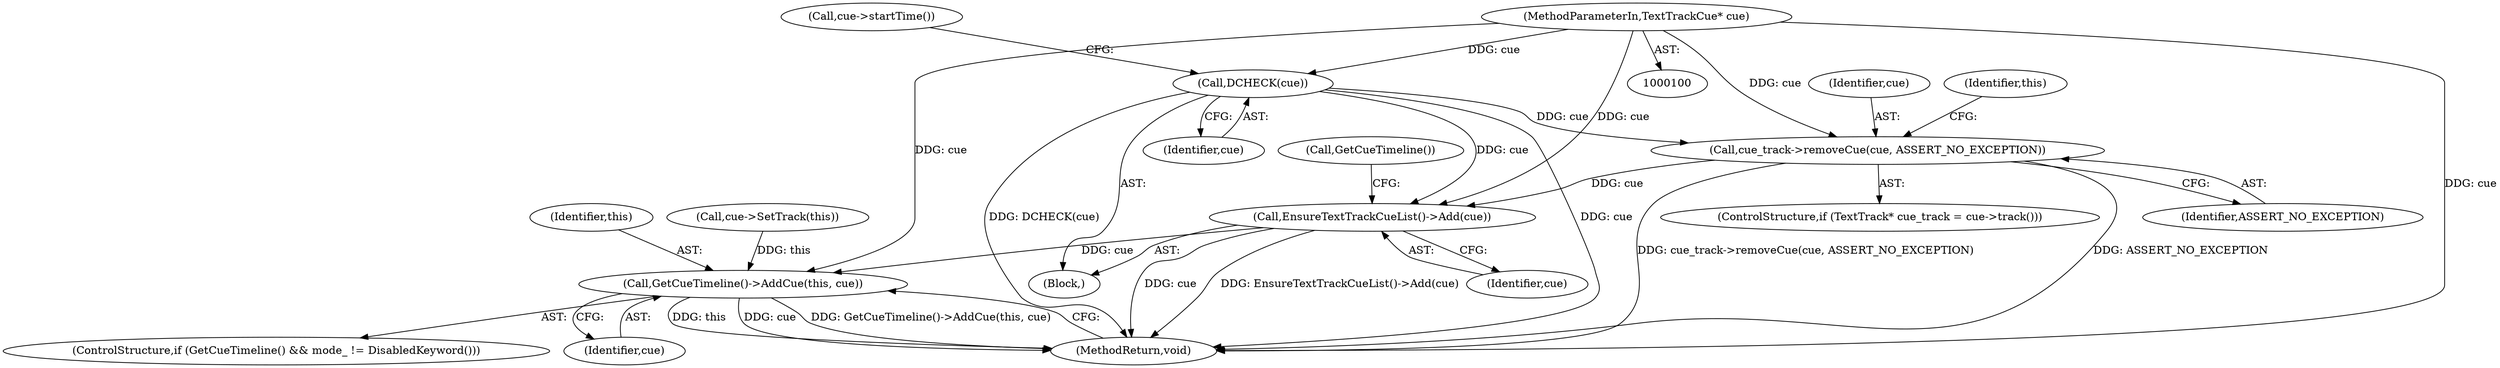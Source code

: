 digraph "0_Chrome_53f1c0f95e568d4b6b184904f98cfde2833c603c_0@API" {
"1000126" [label="(Call,cue_track->removeCue(cue, ASSERT_NO_EXCEPTION))"];
"1000103" [label="(Call,DCHECK(cue))"];
"1000101" [label="(MethodParameterIn,TextTrackCue* cue)"];
"1000131" [label="(Call,EnsureTextTrackCueList()->Add(cue))"];
"1000139" [label="(Call,GetCueTimeline()->AddCue(this, cue))"];
"1000139" [label="(Call,GetCueTimeline()->AddCue(this, cue))"];
"1000129" [label="(Call,cue->SetTrack(this))"];
"1000133" [label="(ControlStructure,if (GetCueTimeline() && mode_ != DisabledKeyword()))"];
"1000104" [label="(Identifier,cue)"];
"1000126" [label="(Call,cue_track->removeCue(cue, ASSERT_NO_EXCEPTION))"];
"1000131" [label="(Call,EnsureTextTrackCueList()->Add(cue))"];
"1000132" [label="(Identifier,cue)"];
"1000127" [label="(Identifier,cue)"];
"1000141" [label="(Identifier,cue)"];
"1000140" [label="(Identifier,this)"];
"1000128" [label="(Identifier,ASSERT_NO_EXCEPTION)"];
"1000135" [label="(Call,GetCueTimeline())"];
"1000120" [label="(ControlStructure,if (TextTrack* cue_track = cue->track()))"];
"1000103" [label="(Call,DCHECK(cue))"];
"1000142" [label="(MethodReturn,void)"];
"1000101" [label="(MethodParameterIn,TextTrackCue* cue)"];
"1000102" [label="(Block,)"];
"1000108" [label="(Call,cue->startTime())"];
"1000130" [label="(Identifier,this)"];
"1000126" -> "1000120"  [label="AST: "];
"1000126" -> "1000128"  [label="CFG: "];
"1000127" -> "1000126"  [label="AST: "];
"1000128" -> "1000126"  [label="AST: "];
"1000130" -> "1000126"  [label="CFG: "];
"1000126" -> "1000142"  [label="DDG: cue_track->removeCue(cue, ASSERT_NO_EXCEPTION)"];
"1000126" -> "1000142"  [label="DDG: ASSERT_NO_EXCEPTION"];
"1000103" -> "1000126"  [label="DDG: cue"];
"1000101" -> "1000126"  [label="DDG: cue"];
"1000126" -> "1000131"  [label="DDG: cue"];
"1000103" -> "1000102"  [label="AST: "];
"1000103" -> "1000104"  [label="CFG: "];
"1000104" -> "1000103"  [label="AST: "];
"1000108" -> "1000103"  [label="CFG: "];
"1000103" -> "1000142"  [label="DDG: cue"];
"1000103" -> "1000142"  [label="DDG: DCHECK(cue)"];
"1000101" -> "1000103"  [label="DDG: cue"];
"1000103" -> "1000131"  [label="DDG: cue"];
"1000101" -> "1000100"  [label="AST: "];
"1000101" -> "1000142"  [label="DDG: cue"];
"1000101" -> "1000131"  [label="DDG: cue"];
"1000101" -> "1000139"  [label="DDG: cue"];
"1000131" -> "1000102"  [label="AST: "];
"1000131" -> "1000132"  [label="CFG: "];
"1000132" -> "1000131"  [label="AST: "];
"1000135" -> "1000131"  [label="CFG: "];
"1000131" -> "1000142"  [label="DDG: cue"];
"1000131" -> "1000142"  [label="DDG: EnsureTextTrackCueList()->Add(cue)"];
"1000131" -> "1000139"  [label="DDG: cue"];
"1000139" -> "1000133"  [label="AST: "];
"1000139" -> "1000141"  [label="CFG: "];
"1000140" -> "1000139"  [label="AST: "];
"1000141" -> "1000139"  [label="AST: "];
"1000142" -> "1000139"  [label="CFG: "];
"1000139" -> "1000142"  [label="DDG: this"];
"1000139" -> "1000142"  [label="DDG: cue"];
"1000139" -> "1000142"  [label="DDG: GetCueTimeline()->AddCue(this, cue)"];
"1000129" -> "1000139"  [label="DDG: this"];
}
